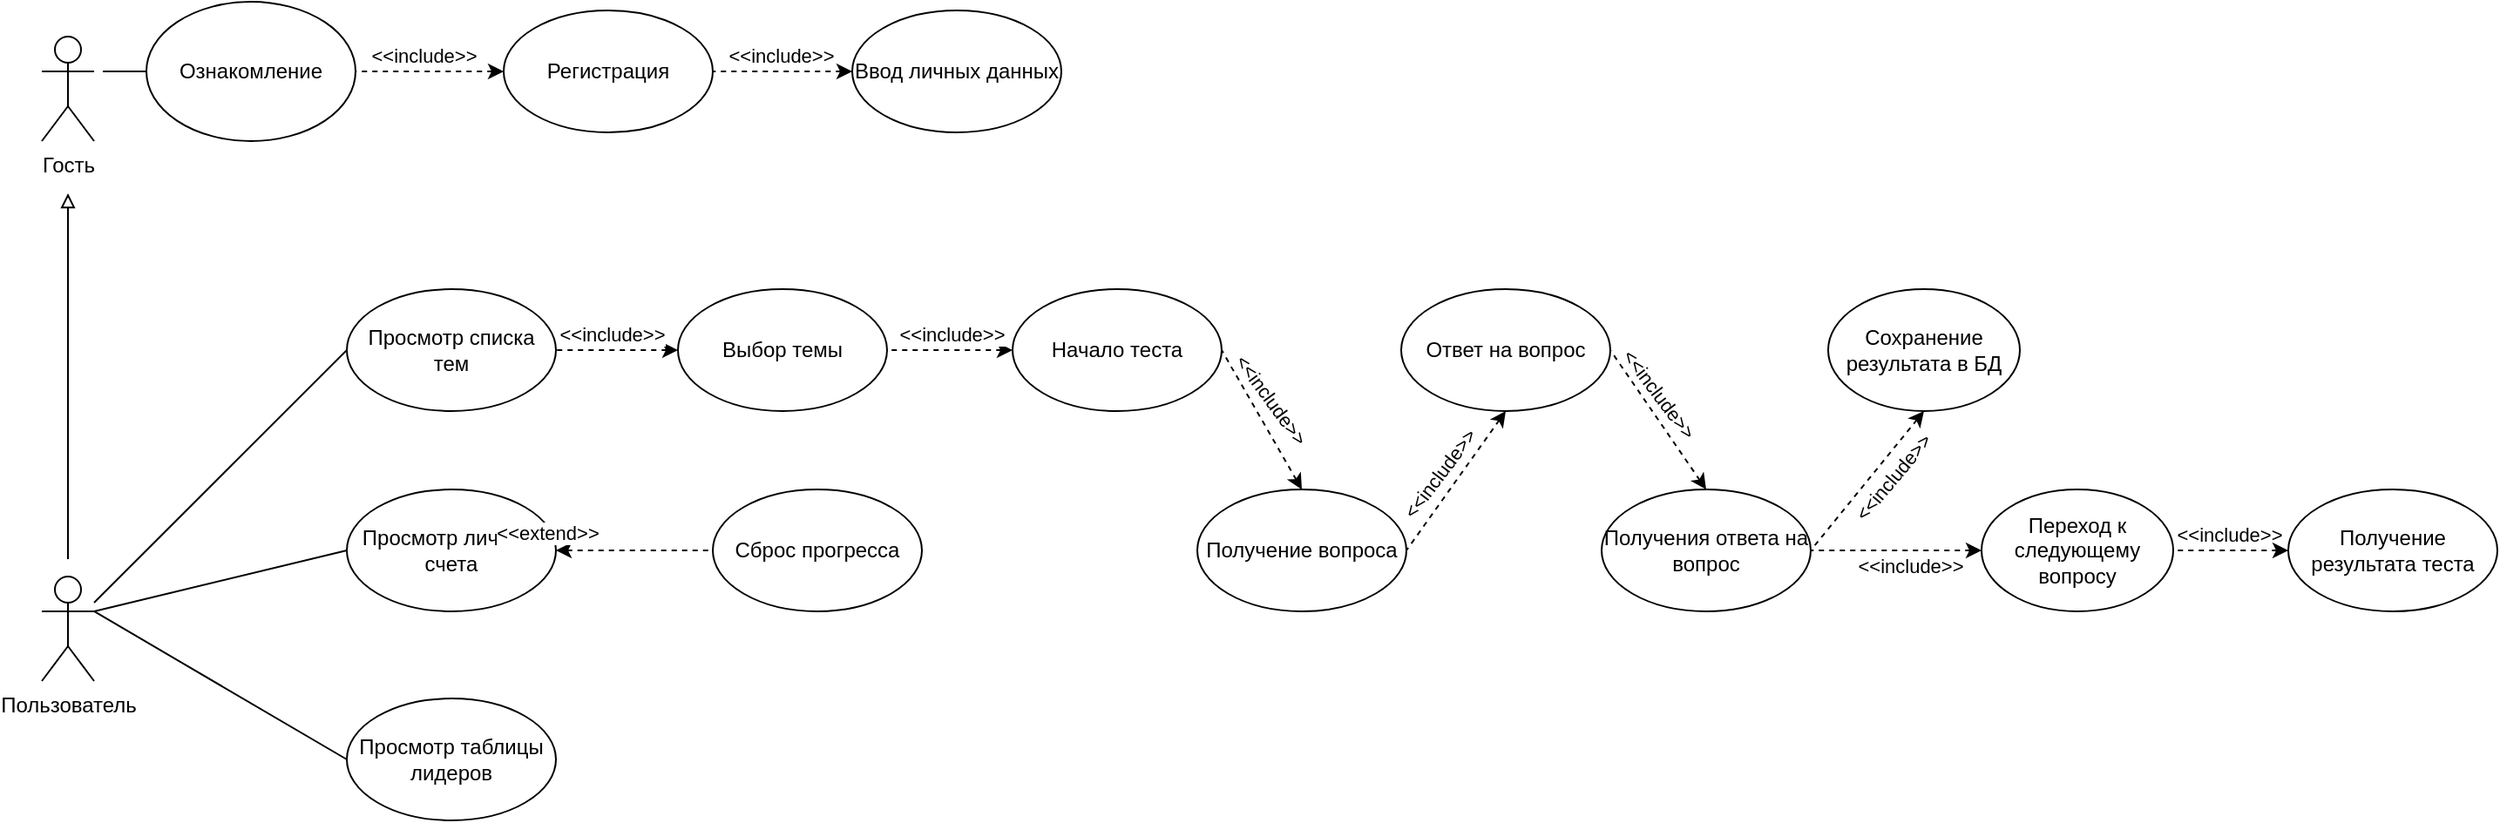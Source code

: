 <mxfile version="25.0.2">
  <diagram name="Страница — 1" id="LbZU013g8J7DgyH_77OK">
    <mxGraphModel dx="3658" dy="2258" grid="0" gridSize="10" guides="1" tooltips="1" connect="1" arrows="1" fold="1" page="0" pageScale="1" pageWidth="2339" pageHeight="3300" math="0" shadow="0">
      <root>
        <mxCell id="0" />
        <mxCell id="1" parent="0" />
        <mxCell id="CpG4Jf9ULNRJOOvMgVXb-1" value="Пользователь" style="shape=umlActor;verticalLabelPosition=bottom;verticalAlign=top;html=1;outlineConnect=0;" parent="1" vertex="1">
          <mxGeometry x="105" y="250" width="30" height="60" as="geometry" />
        </mxCell>
        <mxCell id="CpG4Jf9ULNRJOOvMgVXb-4" value="Просмотр списка тем" style="ellipse;whiteSpace=wrap;html=1;" parent="1" vertex="1">
          <mxGeometry x="280" y="85" width="120" height="70" as="geometry" />
        </mxCell>
        <mxCell id="CpG4Jf9ULNRJOOvMgVXb-5" value="Просмотр личного счета" style="ellipse;whiteSpace=wrap;html=1;" parent="1" vertex="1">
          <mxGeometry x="280" y="200" width="120" height="70" as="geometry" />
        </mxCell>
        <mxCell id="CpG4Jf9ULNRJOOvMgVXb-12" value="" style="endArrow=none;html=1;rounded=0;entryX=0;entryY=0.5;entryDx=0;entryDy=0;dashed=1;startArrow=classic;startFill=1;exitX=1;exitY=0.5;exitDx=0;exitDy=0;" parent="1" source="CpG4Jf9ULNRJOOvMgVXb-5" target="cD54ZG0BAnjBZBQBDtR--25" edge="1">
          <mxGeometry width="50" height="50" relative="1" as="geometry">
            <mxPoint x="420" y="250" as="sourcePoint" />
            <mxPoint x="500" y="340" as="targetPoint" />
          </mxGeometry>
        </mxCell>
        <mxCell id="CpG4Jf9ULNRJOOvMgVXb-21" value="" style="endArrow=none;html=1;rounded=0;entryX=0;entryY=0.5;entryDx=0;entryDy=0;" parent="1" source="CpG4Jf9ULNRJOOvMgVXb-1" target="CpG4Jf9ULNRJOOvMgVXb-4" edge="1">
          <mxGeometry width="50" height="50" relative="1" as="geometry">
            <mxPoint x="520" y="360" as="sourcePoint" />
            <mxPoint x="570" y="310" as="targetPoint" />
          </mxGeometry>
        </mxCell>
        <mxCell id="CpG4Jf9ULNRJOOvMgVXb-22" value="" style="endArrow=none;html=1;rounded=0;entryX=0;entryY=0.5;entryDx=0;entryDy=0;exitX=1;exitY=0.333;exitDx=0;exitDy=0;exitPerimeter=0;" parent="1" source="CpG4Jf9ULNRJOOvMgVXb-1" target="CpG4Jf9ULNRJOOvMgVXb-5" edge="1">
          <mxGeometry width="50" height="50" relative="1" as="geometry">
            <mxPoint x="130" y="288" as="sourcePoint" />
            <mxPoint x="320" y="135" as="targetPoint" />
          </mxGeometry>
        </mxCell>
        <mxCell id="7LeYCBLu0M4GQC5guilY-2" value="" style="endArrow=none;html=1;rounded=0;exitX=1;exitY=0.333;exitDx=0;exitDy=0;exitPerimeter=0;entryX=0;entryY=0.5;entryDx=0;entryDy=0;" parent="1" source="CpG4Jf9ULNRJOOvMgVXb-1" target="cD54ZG0BAnjBZBQBDtR--26" edge="1">
          <mxGeometry width="50" height="50" relative="1" as="geometry">
            <mxPoint x="130" y="290" as="sourcePoint" />
            <mxPoint x="280.0" y="325.0" as="targetPoint" />
          </mxGeometry>
        </mxCell>
        <mxCell id="cD54ZG0BAnjBZBQBDtR--1" value="Гость" style="shape=umlActor;verticalLabelPosition=bottom;verticalAlign=top;html=1;outlineConnect=0;" parent="1" vertex="1">
          <mxGeometry x="105" y="-60" width="30" height="60" as="geometry" />
        </mxCell>
        <mxCell id="cD54ZG0BAnjBZBQBDtR--8" value="Регистрация" style="ellipse;whiteSpace=wrap;html=1;" parent="1" vertex="1">
          <mxGeometry x="370" y="-75" width="120" height="70" as="geometry" />
        </mxCell>
        <mxCell id="cD54ZG0BAnjBZBQBDtR--9" value="" style="endArrow=block;html=1;rounded=0;endFill=0;" parent="1" edge="1">
          <mxGeometry width="50" height="50" relative="1" as="geometry">
            <mxPoint x="120" y="240" as="sourcePoint" />
            <mxPoint x="120" y="30" as="targetPoint" />
          </mxGeometry>
        </mxCell>
        <mxCell id="cD54ZG0BAnjBZBQBDtR--10" value="" style="endArrow=none;html=1;rounded=0;entryX=1;entryY=0.5;entryDx=0;entryDy=0;dashed=1;startArrow=classic;startFill=1;exitX=0;exitY=0.5;exitDx=0;exitDy=0;" parent="1" source="cD54ZG0BAnjBZBQBDtR--12" target="CpG4Jf9ULNRJOOvMgVXb-4" edge="1">
          <mxGeometry width="50" height="50" relative="1" as="geometry">
            <mxPoint x="520" y="120" as="sourcePoint" />
            <mxPoint x="615" y="95" as="targetPoint" />
          </mxGeometry>
        </mxCell>
        <mxCell id="cD54ZG0BAnjBZBQBDtR--11" value="&amp;lt;&amp;lt;include&amp;gt;&amp;gt;" style="edgeLabel;html=1;align=center;verticalAlign=middle;resizable=0;points=[];rotation=0;" parent="cD54ZG0BAnjBZBQBDtR--10" vertex="1" connectable="0">
          <mxGeometry x="0.146" y="2" relative="1" as="geometry">
            <mxPoint x="2" y="-11" as="offset" />
          </mxGeometry>
        </mxCell>
        <mxCell id="cD54ZG0BAnjBZBQBDtR--12" value="Выбор темы" style="ellipse;whiteSpace=wrap;html=1;" parent="1" vertex="1">
          <mxGeometry x="470" y="85" width="120" height="70" as="geometry" />
        </mxCell>
        <mxCell id="cD54ZG0BAnjBZBQBDtR--13" value="" style="endArrow=none;html=1;rounded=0;entryX=1;entryY=0.5;entryDx=0;entryDy=0;dashed=1;startArrow=classic;startFill=1;exitX=0;exitY=0.5;exitDx=0;exitDy=0;" parent="1" source="cD54ZG0BAnjBZBQBDtR--15" target="cD54ZG0BAnjBZBQBDtR--12" edge="1">
          <mxGeometry width="50" height="50" relative="1" as="geometry">
            <mxPoint x="760" y="119.8" as="sourcePoint" />
            <mxPoint x="640" y="119.8" as="targetPoint" />
          </mxGeometry>
        </mxCell>
        <mxCell id="cD54ZG0BAnjBZBQBDtR--14" value="&amp;lt;&amp;lt;include&amp;gt;&amp;gt;" style="edgeLabel;html=1;align=center;verticalAlign=middle;resizable=0;points=[];rotation=0;" parent="cD54ZG0BAnjBZBQBDtR--13" vertex="1" connectable="0">
          <mxGeometry x="0.146" y="2" relative="1" as="geometry">
            <mxPoint x="6" y="-11" as="offset" />
          </mxGeometry>
        </mxCell>
        <mxCell id="cD54ZG0BAnjBZBQBDtR--15" value="Начало теста" style="ellipse;whiteSpace=wrap;html=1;" parent="1" vertex="1">
          <mxGeometry x="662" y="85" width="120" height="70" as="geometry" />
        </mxCell>
        <mxCell id="cD54ZG0BAnjBZBQBDtR--16" value="Сохранение результата в БД" style="ellipse;whiteSpace=wrap;html=1;" parent="1" vertex="1">
          <mxGeometry x="1130" y="85" width="110" height="70" as="geometry" />
        </mxCell>
        <mxCell id="cD54ZG0BAnjBZBQBDtR--17" value="Переход к следующему вопросу" style="ellipse;whiteSpace=wrap;html=1;" parent="1" vertex="1">
          <mxGeometry x="1218" y="200" width="110" height="70" as="geometry" />
        </mxCell>
        <mxCell id="cD54ZG0BAnjBZBQBDtR--19" value="" style="endArrow=none;html=1;rounded=0;entryX=1;entryY=0.5;entryDx=0;entryDy=0;dashed=1;startArrow=classic;startFill=1;exitX=0.5;exitY=1;exitDx=0;exitDy=0;" parent="1" source="cD54ZG0BAnjBZBQBDtR--16" edge="1" target="tNtA5WCR7WHLxsrcf6jx-3">
          <mxGeometry width="50" height="50" relative="1" as="geometry">
            <mxPoint x="1270" y="245" as="sourcePoint" />
            <mxPoint x="1170.0" y="235" as="targetPoint" />
          </mxGeometry>
        </mxCell>
        <mxCell id="cD54ZG0BAnjBZBQBDtR--20" value="&amp;lt;&amp;lt;include&amp;gt;&amp;gt;" style="edgeLabel;html=1;align=center;verticalAlign=middle;resizable=0;points=[];rotation=0;" parent="cD54ZG0BAnjBZBQBDtR--19" vertex="1" connectable="0">
          <mxGeometry x="0.146" y="2" relative="1" as="geometry">
            <mxPoint x="27" y="42" as="offset" />
          </mxGeometry>
        </mxCell>
        <mxCell id="cD54ZG0BAnjBZBQBDtR--23" value="" style="endArrow=none;html=1;rounded=0;entryX=1;entryY=0.5;entryDx=0;entryDy=0;dashed=1;startArrow=classic;startFill=1;exitX=0;exitY=0.5;exitDx=0;exitDy=0;" parent="1" source="cD54ZG0BAnjBZBQBDtR--17" edge="1" target="tNtA5WCR7WHLxsrcf6jx-3">
          <mxGeometry width="50" height="50" relative="1" as="geometry">
            <mxPoint x="1190" y="365" as="sourcePoint" />
            <mxPoint x="1170.0" y="235" as="targetPoint" />
          </mxGeometry>
        </mxCell>
        <mxCell id="cD54ZG0BAnjBZBQBDtR--24" value="&amp;lt;&amp;lt;extend&amp;gt;&amp;gt;" style="edgeLabel;html=1;align=center;verticalAlign=middle;resizable=0;points=[];rotation=0;" parent="cD54ZG0BAnjBZBQBDtR--23" vertex="1" connectable="0">
          <mxGeometry x="0.146" y="2" relative="1" as="geometry">
            <mxPoint x="-767" y="-12" as="offset" />
          </mxGeometry>
        </mxCell>
        <mxCell id="cD54ZG0BAnjBZBQBDtR--25" value="Сброс прогресса" style="ellipse;whiteSpace=wrap;html=1;" parent="1" vertex="1">
          <mxGeometry x="490" y="200" width="120" height="70" as="geometry" />
        </mxCell>
        <mxCell id="cD54ZG0BAnjBZBQBDtR--26" value="Просмотр таблицы лидеров" style="ellipse;whiteSpace=wrap;html=1;" parent="1" vertex="1">
          <mxGeometry x="280" y="320" width="120" height="70" as="geometry" />
        </mxCell>
        <mxCell id="cD54ZG0BAnjBZBQBDtR--28" value="Ввод личных данных " style="ellipse;whiteSpace=wrap;html=1;" parent="1" vertex="1">
          <mxGeometry x="570" y="-75" width="120" height="70" as="geometry" />
        </mxCell>
        <mxCell id="cD54ZG0BAnjBZBQBDtR--29" value="" style="endArrow=none;html=1;rounded=0;entryX=1;entryY=0.5;entryDx=0;entryDy=0;dashed=1;startArrow=classic;startFill=1;exitX=0;exitY=0.5;exitDx=0;exitDy=0;" parent="1" source="cD54ZG0BAnjBZBQBDtR--28" target="cD54ZG0BAnjBZBQBDtR--8" edge="1">
          <mxGeometry width="50" height="50" relative="1" as="geometry">
            <mxPoint x="490" y="-40.36" as="sourcePoint" />
            <mxPoint x="400" y="-40.36" as="targetPoint" />
          </mxGeometry>
        </mxCell>
        <mxCell id="cD54ZG0BAnjBZBQBDtR--30" value="&amp;lt;&amp;lt;include&amp;gt;&amp;gt;" style="edgeLabel;html=1;align=center;verticalAlign=middle;resizable=0;points=[];rotation=0;" parent="cD54ZG0BAnjBZBQBDtR--29" vertex="1" connectable="0">
          <mxGeometry x="0.146" y="2" relative="1" as="geometry">
            <mxPoint x="5" y="-11" as="offset" />
          </mxGeometry>
        </mxCell>
        <mxCell id="tNtA5WCR7WHLxsrcf6jx-2" value="" style="endArrow=none;html=1;rounded=0;" parent="1" target="tNtA5WCR7WHLxsrcf6jx-1" edge="1">
          <mxGeometry width="50" height="50" relative="1" as="geometry">
            <mxPoint x="140" y="-40" as="sourcePoint" />
            <mxPoint x="280" y="-40" as="targetPoint" />
          </mxGeometry>
        </mxCell>
        <mxCell id="tNtA5WCR7WHLxsrcf6jx-1" value="Ознакомление" style="ellipse;whiteSpace=wrap;html=1;" parent="1" vertex="1">
          <mxGeometry x="165" y="-80" width="120" height="80" as="geometry" />
        </mxCell>
        <mxCell id="tNtA5WCR7WHLxsrcf6jx-3" value="Получения ответа на вопрос" style="ellipse;whiteSpace=wrap;html=1;" parent="1" vertex="1">
          <mxGeometry x="1000" y="200" width="120" height="70" as="geometry" />
        </mxCell>
        <mxCell id="tNtA5WCR7WHLxsrcf6jx-4" value="Ответ на вопрос" style="ellipse;whiteSpace=wrap;html=1;" parent="1" vertex="1">
          <mxGeometry x="885" y="85" width="120" height="70" as="geometry" />
        </mxCell>
        <mxCell id="tNtA5WCR7WHLxsrcf6jx-6" value="Получение вопроса" style="ellipse;whiteSpace=wrap;html=1;" parent="1" vertex="1">
          <mxGeometry x="768" y="200" width="120" height="70" as="geometry" />
        </mxCell>
        <mxCell id="K4O8Dzq-ct29DOilK30v-1" value="Получение результата теста" style="ellipse;whiteSpace=wrap;html=1;" parent="1" vertex="1">
          <mxGeometry x="1394" y="200" width="120" height="70" as="geometry" />
        </mxCell>
        <mxCell id="K4O8Dzq-ct29DOilK30v-6" value="" style="endArrow=none;html=1;rounded=0;entryX=1;entryY=0.5;entryDx=0;entryDy=0;dashed=1;startArrow=classic;startFill=1;exitX=0;exitY=0.5;exitDx=0;exitDy=0;" parent="1" source="K4O8Dzq-ct29DOilK30v-1" target="cD54ZG0BAnjBZBQBDtR--17" edge="1">
          <mxGeometry width="50" height="50" relative="1" as="geometry">
            <mxPoint x="1540" y="145" as="sourcePoint" />
            <mxPoint x="1440" y="200.0" as="targetPoint" />
          </mxGeometry>
        </mxCell>
        <mxCell id="K4O8Dzq-ct29DOilK30v-7" value="&amp;lt;&amp;lt;include&amp;gt;&amp;gt;" style="edgeLabel;html=1;align=center;verticalAlign=middle;resizable=0;points=[];rotation=0;labelBackgroundColor=none;" parent="K4O8Dzq-ct29DOilK30v-6" vertex="1" connectable="0">
          <mxGeometry x="0.146" y="2" relative="1" as="geometry">
            <mxPoint x="4" y="-11" as="offset" />
          </mxGeometry>
        </mxCell>
        <mxCell id="K4O8Dzq-ct29DOilK30v-9" value="" style="endArrow=none;html=1;rounded=0;entryX=1;entryY=0.5;entryDx=0;entryDy=0;dashed=1;startArrow=classic;startFill=1;exitX=0.5;exitY=0;exitDx=0;exitDy=0;" parent="1" source="tNtA5WCR7WHLxsrcf6jx-6" target="cD54ZG0BAnjBZBQBDtR--15" edge="1">
          <mxGeometry width="50" height="50" relative="1" as="geometry">
            <mxPoint x="700" y="130" as="sourcePoint" />
            <mxPoint x="620" y="130" as="targetPoint" />
          </mxGeometry>
        </mxCell>
        <mxCell id="K4O8Dzq-ct29DOilK30v-10" value="&amp;lt;&amp;lt;include&amp;gt;&amp;gt;" style="edgeLabel;html=1;align=center;verticalAlign=middle;resizable=0;points=[];rotation=54;" parent="K4O8Dzq-ct29DOilK30v-9" vertex="1" connectable="0">
          <mxGeometry x="0.146" y="2" relative="1" as="geometry">
            <mxPoint x="10" y="-7" as="offset" />
          </mxGeometry>
        </mxCell>
        <mxCell id="K4O8Dzq-ct29DOilK30v-11" value="" style="endArrow=none;html=1;rounded=0;entryX=1;entryY=0.5;entryDx=0;entryDy=0;dashed=1;startArrow=classic;startFill=1;exitX=0.5;exitY=1;exitDx=0;exitDy=0;" parent="1" source="tNtA5WCR7WHLxsrcf6jx-4" target="tNtA5WCR7WHLxsrcf6jx-6" edge="1">
          <mxGeometry width="50" height="50" relative="1" as="geometry">
            <mxPoint x="710" y="140" as="sourcePoint" />
            <mxPoint x="630" y="140" as="targetPoint" />
          </mxGeometry>
        </mxCell>
        <mxCell id="K4O8Dzq-ct29DOilK30v-12" value="&amp;lt;&amp;lt;include&amp;gt;&amp;gt;" style="edgeLabel;html=1;align=center;verticalAlign=middle;resizable=0;points=[];rotation=-53;" parent="K4O8Dzq-ct29DOilK30v-11" vertex="1" connectable="0">
          <mxGeometry x="0.146" y="2" relative="1" as="geometry">
            <mxPoint x="-7" y="-11" as="offset" />
          </mxGeometry>
        </mxCell>
        <mxCell id="K4O8Dzq-ct29DOilK30v-13" value="" style="endArrow=none;html=1;rounded=0;entryX=1;entryY=0.5;entryDx=0;entryDy=0;dashed=1;startArrow=classic;startFill=1;exitX=0.5;exitY=0;exitDx=0;exitDy=0;" parent="1" source="tNtA5WCR7WHLxsrcf6jx-3" target="tNtA5WCR7WHLxsrcf6jx-4" edge="1">
          <mxGeometry width="50" height="50" relative="1" as="geometry">
            <mxPoint x="720" y="150" as="sourcePoint" />
            <mxPoint x="640" y="150" as="targetPoint" />
          </mxGeometry>
        </mxCell>
        <mxCell id="K4O8Dzq-ct29DOilK30v-14" value="&amp;lt;&amp;lt;include&amp;gt;&amp;gt;" style="edgeLabel;html=1;align=center;verticalAlign=middle;resizable=0;points=[];rotation=53;" parent="K4O8Dzq-ct29DOilK30v-13" vertex="1" connectable="0">
          <mxGeometry x="0.146" y="2" relative="1" as="geometry">
            <mxPoint x="6" y="-11" as="offset" />
          </mxGeometry>
        </mxCell>
        <mxCell id="K4O8Dzq-ct29DOilK30v-17" value="&amp;lt;&amp;lt;include&amp;gt;&amp;gt;" style="edgeLabel;html=1;align=center;verticalAlign=middle;resizable=0;points=[];rotation=-50;" parent="1" vertex="1" connectable="0">
          <mxGeometry x="1166.995" y="192.997" as="geometry" />
        </mxCell>
        <mxCell id="vTTMJVgKYuglFk8ki2ah-1" value="" style="endArrow=none;html=1;rounded=0;entryX=1;entryY=0.5;entryDx=0;entryDy=0;dashed=1;startArrow=classic;startFill=1;exitX=0;exitY=0.5;exitDx=0;exitDy=0;" edge="1" parent="1" source="cD54ZG0BAnjBZBQBDtR--8" target="tNtA5WCR7WHLxsrcf6jx-1">
          <mxGeometry width="50" height="50" relative="1" as="geometry">
            <mxPoint x="500" y="130" as="sourcePoint" />
            <mxPoint x="410" y="130" as="targetPoint" />
          </mxGeometry>
        </mxCell>
        <mxCell id="vTTMJVgKYuglFk8ki2ah-2" value="&amp;lt;&amp;lt;include&amp;gt;&amp;gt;" style="edgeLabel;html=1;align=center;verticalAlign=middle;resizable=0;points=[];rotation=0;" vertex="1" connectable="0" parent="vTTMJVgKYuglFk8ki2ah-1">
          <mxGeometry x="0.146" y="2" relative="1" as="geometry">
            <mxPoint x="2" y="-11" as="offset" />
          </mxGeometry>
        </mxCell>
      </root>
    </mxGraphModel>
  </diagram>
</mxfile>
